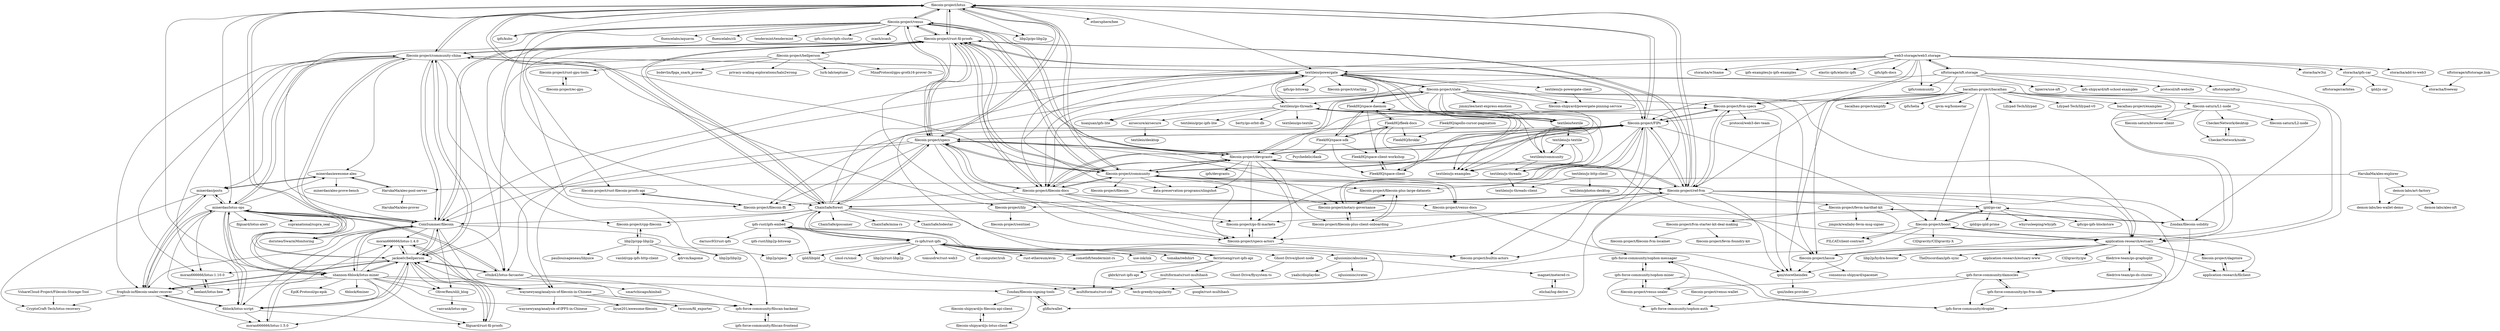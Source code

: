 digraph G {
"filecoin-project/lotus" -> "filecoin-project/venus"
"filecoin-project/lotus" -> "filecoin-project/community-china"
"filecoin-project/lotus" -> "filecoin-project/rust-fil-proofs"
"filecoin-project/lotus" -> "filecoin-project/specs"
"filecoin-project/lotus" -> "CoinSummer/filecoin"
"filecoin-project/lotus" -> "filecoin-project/FIPs"
"filecoin-project/lotus" -> "filecoin-project/community"
"filecoin-project/lotus" -> "ipfs/kubo" ["e"=1]
"filecoin-project/lotus" -> "filecoin-project/ref-fvm"
"filecoin-project/lotus" -> "ChainSafe/forest"
"filecoin-project/lotus" -> "shannon-6block/lotus-miner"
"filecoin-project/lotus" -> "ethersphere/bee" ["e"=1]
"filecoin-project/lotus" -> "libp2p/go-libp2p" ["e"=1]
"filecoin-project/lotus" -> "minerdao/lotus-ops"
"filecoin-project/lotus" -> "textileio/powergate"
"filecoin-project/FIPs" -> "filecoin-project/ref-fvm"
"filecoin-project/FIPs" -> "filecoin-project/notary-governance"
"filecoin-project/FIPs" -> "filecoin-project/community"
"filecoin-project/FIPs" -> "filecoin-project/specs-actors"
"filecoin-project/FIPs" -> "filecoin-project/fvm-specs"
"filecoin-project/FIPs" -> "filecoin-project/specs"
"filecoin-project/FIPs" -> "filecoin-project/filecoin-docs"
"filecoin-project/FIPs" -> "filecoin-project/boost"
"filecoin-project/FIPs" -> "filecoin-project/builtin-actors"
"filecoin-project/FIPs" -> "filecoin-project/rust-fil-proofs"
"filecoin-project/FIPs" -> "filecoin-project/go-fil-markets"
"filecoin-project/FIPs" -> "filecoin-project/devgrants"
"filecoin-project/FIPs" -> "filecoin-project/filecoin-ffi"
"filecoin-project/FIPs" -> "filecoin-project/lotus"
"filecoin-project/FIPs" -> "filecoin-project/filecoin-plus-large-datasets"
"textileio/go-threads" -> "textileio/textile"
"textileio/go-threads" -> "hsanjuan/ipfs-lite" ["e"=1]
"textileio/go-threads" -> "textileio/powergate"
"textileio/go-threads" -> "textileio/community"
"textileio/go-threads" -> "textileio/js-threads"
"textileio/go-threads" -> "berty/go-orbit-db" ["e"=1]
"textileio/go-threads" -> "airsecure/airsecure"
"textileio/go-threads" -> "textileio/go-textile" ["e"=1]
"textileio/go-threads" -> "textileio/js-examples"
"textileio/go-threads" -> "textileio/grpc-ipfs-lite"
"rs-ipfs/rust-ipfs" -> "libp2p/rust-libp2p" ["e"=1]
"rs-ipfs/rust-ipfs" -> "ipfs-rust/ipfs-embed"
"rs-ipfs/rust-ipfs" -> "ferristseng/rust-ipfs-api"
"rs-ipfs/rust-ipfs" -> "ChainSafe/forest"
"rs-ipfs/rust-ipfs" -> "tomusdrw/rust-web3" ["e"=1]
"rs-ipfs/rust-ipfs" -> "n0-computer/iroh" ["e"=1]
"rs-ipfs/rust-ipfs" -> "ipld/libipld"
"rs-ipfs/rust-ipfs" -> "rust-ethereum/evm" ["e"=1]
"rs-ipfs/rust-ipfs" -> "cometbft/tendermint-rs" ["e"=1]
"rs-ipfs/rust-ipfs" -> "use-ink/ink" ["e"=1]
"rs-ipfs/rust-ipfs" -> "tomaka/redshirt" ["e"=1]
"rs-ipfs/rust-ipfs" -> "Ghost-Drive/ghost-node"
"rs-ipfs/rust-ipfs" -> "libp2p/specs" ["e"=1]
"rs-ipfs/rust-ipfs" -> "iqlusioninc/abscissa"
"rs-ipfs/rust-ipfs" -> "smol-rs/smol" ["e"=1]
"ipld/go-car" -> "whyrusleeping/whypfs" ["e"=1]
"ipld/go-car" -> "ipfs/go-ipfs-blockstore" ["e"=1]
"ipld/go-car" -> "filecoin-project/boost"
"ipld/go-car" -> "ipld/go-ipld-prime" ["e"=1]
"ipld/go-car" -> "filecoin-project/go-fil-markets"
"filecoin-project/community" -> "filecoin-project/FIPs"
"filecoin-project/community" -> "filecoin-project/specs"
"filecoin-project/community" -> "filecoin-project/ref-fvm"
"filecoin-project/community" -> "filecoin-project/filecoin-docs"
"filecoin-project/community" -> "filecoin-project/rust-fil-proofs"
"filecoin-project/community" -> "filecoin-project/specs-actors"
"filecoin-project/community" -> "filecoin-project/notary-governance"
"filecoin-project/community" -> "filecoin-project/lotus"
"filecoin-project/community" -> "filecoin-project/devgrants"
"filecoin-project/community" -> "filecoin-project/filecoin-plus-large-datasets"
"filecoin-project/community" -> "filecoin-project/venus"
"filecoin-project/community" -> "filecoin-project/community-china"
"filecoin-project/community" -> "filecoin-project/filecoin"
"filecoin-project/community" -> "data-preservation-programs/slingshot"
"filecoin-project/community" -> "filecoin-project/venus-docs"
"filecoin-project/venus" -> "filecoin-project/lotus"
"filecoin-project/venus" -> "filecoin-project/rust-fil-proofs"
"filecoin-project/venus" -> "filecoin-project/specs"
"filecoin-project/venus" -> "ipfs/kubo" ["e"=1]
"filecoin-project/venus" -> "libp2p/go-libp2p" ["e"=1]
"filecoin-project/venus" -> "filecoin-project/community"
"filecoin-project/venus" -> "fluencelabs/aquavm" ["e"=1]
"filecoin-project/venus" -> "fluencelabs/cli" ["e"=1]
"filecoin-project/venus" -> "tendermint/tendermint" ["e"=1]
"filecoin-project/venus" -> "ipfs-cluster/ipfs-cluster" ["e"=1]
"filecoin-project/venus" -> "filecoin-project/devgrants"
"filecoin-project/venus" -> "ChainSafe/forest"
"filecoin-project/venus" -> "CoinSummer/filecoin"
"filecoin-project/venus" -> "zcash/zcash" ["e"=1]
"filecoin-project/venus" -> "libp2p/specs" ["e"=1]
"ferristseng/rust-ipfs-api" -> "multiformats/rust-multihash"
"ferristseng/rust-ipfs-api" -> "rs-ipfs/rust-ipfs"
"ferristseng/rust-ipfs-api" -> "multiformats/rust-cid"
"ferristseng/rust-ipfs-api" -> "gkbrk/rust-ipfs-api"
"ferristseng/rust-ipfs-api" -> "ipfs-rust/ipfs-embed"
"magnet/metered-rs" -> "elichai/log-derive"
"filecoin-project/specs" -> "filecoin-project/specs-actors"
"filecoin-project/specs" -> "filecoin-project/rust-fil-proofs"
"filecoin-project/specs" -> "filecoin-project/filecoin-docs"
"filecoin-project/specs" -> "filecoin-project/community"
"filecoin-project/specs" -> "filecoin-project/FIPs"
"filecoin-project/specs" -> "filecoin-project/filecoin-ffi"
"filecoin-project/specs" -> "filecoin-project/lotus"
"filecoin-project/specs" -> "filecoin-project/venus"
"filecoin-project/specs" -> "filecoin-project/go-fil-markets"
"filecoin-project/specs" -> "ChainSafe/forest"
"filecoin-project/specs" -> "filecoin-project/venus-docs"
"filecoin-project/specs" -> "filecoin-project/devgrants"
"filecoin-project/specs" -> "filecoin-project/notary-governance"
"filecoin-project/specs" -> "waynewyang/analysis-of-filecoin-in-Chinese"
"filecoin-project/specs" -> "CoinSummer/filecoin"
"iqlusioninc/abscissa" -> "yaahc/displaydoc" ["e"=1]
"iqlusioninc/abscissa" -> "iqlusioninc/crates" ["e"=1]
"iqlusioninc/abscissa" -> "magnet/metered-rs"
"filecoin-project/bellperson" -> "MinaProtocol/gpu-groth16-prover-3x" ["e"=1]
"filecoin-project/bellperson" -> "filecoin-project/rust-gpu-tools"
"filecoin-project/bellperson" -> "bsdevlin/fpga_snark_prover" ["e"=1]
"filecoin-project/bellperson" -> "jackoelv/bellperson"
"filecoin-project/bellperson" -> "filecoin-project/rust-fil-proofs"
"filecoin-project/bellperson" -> "privacy-scaling-explorations/halo2wrong" ["e"=1]
"filecoin-project/bellperson" -> "lurk-lab/neptune" ["e"=1]
"waynewyang/analysis-of-filecoin-in-Chinese" -> "jackoelv/bellperson"
"waynewyang/analysis-of-filecoin-in-Chinese" -> "liyue201/awesome-filecoin"
"waynewyang/analysis-of-filecoin-in-Chinese" -> "ipfs-force-community/filscan-backend"
"waynewyang/analysis-of-filecoin-in-Chinese" -> "waynewyang/analysis-of-IPFS-in-Chinese" ["e"=1]
"waynewyang/analysis-of-filecoin-in-Chinese" -> "twosson/fil_exporter"
"ipld/libipld" -> "multiformats/rust-cid"
"elichai/log-derive" -> "magnet/metered-rs"
"textileio/js-textile" -> "textileio/js-threads"
"textileio/js-textile" -> "textileio/community"
"textileio/js-textile" -> "textileio/js-examples"
"textileio/community" -> "textileio/js-textile"
"textileio/community" -> "textileio/js-threads"
"textileio/community" -> "textileio/js-examples"
"filecoin-project/rust-fil-proofs" -> "filecoin-project/specs"
"filecoin-project/rust-fil-proofs" -> "filecoin-project/filecoin-ffi"
"filecoin-project/rust-fil-proofs" -> "filecoin-project/specs-actors"
"filecoin-project/rust-fil-proofs" -> "filecoin-project/bellperson"
"filecoin-project/rust-fil-proofs" -> "filecoin-project/lotus"
"filecoin-project/rust-fil-proofs" -> "filecoin-project/rust-filecoin-proofs-api"
"filecoin-project/rust-fil-proofs" -> "filecoin-project/filecoin-docs"
"filecoin-project/rust-fil-proofs" -> "filecoin-project/venus"
"filecoin-project/rust-fil-proofs" -> "ChainSafe/forest"
"filecoin-project/rust-fil-proofs" -> "filecoin-project/FIPs"
"filecoin-project/rust-fil-proofs" -> "CoinSummer/filecoin"
"filecoin-project/rust-fil-proofs" -> "filecoin-project/community"
"filecoin-project/rust-fil-proofs" -> "filecoin-project/cpp-filecoin"
"filecoin-project/rust-fil-proofs" -> "filecoin-project/community-china"
"filecoin-project/rust-fil-proofs" -> "filecoin-project/ref-fvm"
"filecoin-project/venus-docs" -> "ipfs-force-community/sophon-messager"
"airsecure/airsecure" -> "textileio/desktop" ["e"=1]
"filecoin-shipyard/js-filecoin-api-client" -> "filecoin-shipyard/js-lotus-client"
"textileio/js-http-client" -> "textileio/photos-desktop" ["e"=1]
"textileio/js-http-client" -> "textileio/js-threads-client"
"FleekHQ/apollo-cursor-pagination" -> "FleekHQ/brokkr"
"textileio/powergate" -> "filecoin-project/slate"
"textileio/powergate" -> "textileio/textile"
"textileio/powergate" -> "textileio/js-powergate-client"
"textileio/powergate" -> "s0nik42/lotus-farcaster"
"textileio/powergate" -> "data-preservation-programs/slingshot"
"textileio/powergate" -> "FleekHQ/space-daemon"
"textileio/powergate" -> "textileio/go-threads"
"textileio/powergate" -> "hsanjuan/ipfs-lite" ["e"=1]
"textileio/powergate" -> "application-research/estuary"
"textileio/powergate" -> "textileio/js-examples"
"textileio/powergate" -> "filecoin-shipyard/powergate-pinning-service"
"textileio/powergate" -> "CoinSummer/filecoin"
"textileio/powergate" -> "ipfs/go-bitswap" ["e"=1]
"textileio/powergate" -> "filecoin-project/community-china"
"textileio/powergate" -> "filecoin-project/starling"
"textileio/textile" -> "textileio/go-threads"
"textileio/textile" -> "textileio/js-textile"
"textileio/textile" -> "textileio/community"
"textileio/textile" -> "textileio/powergate"
"textileio/textile" -> "textileio/js-threads"
"textileio/textile" -> "textileio/js-examples"
"ChainSafe/forest" -> "filecoin-project/ref-fvm"
"ChainSafe/forest" -> "filecoin-project/rust-fil-proofs"
"ChainSafe/forest" -> "ChainSafe/gossamer" ["e"=1]
"ChainSafe/forest" -> "ipfs-rust/ipfs-embed"
"ChainSafe/forest" -> "ChainSafe/mina-rs" ["e"=1]
"ChainSafe/forest" -> "filecoin-project/builtin-actors"
"ChainSafe/forest" -> "application-research/estuary"
"ChainSafe/forest" -> "filecoin-project/specs"
"ChainSafe/forest" -> "CoinSummer/filecoin"
"ChainSafe/forest" -> "ChainSafe/lodestar" ["e"=1]
"ChainSafe/forest" -> "textileio/powergate"
"ChainSafe/forest" -> "filecoin-project/fvm-specs"
"ChainSafe/forest" -> "rs-ipfs/rust-ipfs"
"ChainSafe/forest" -> "filecoin-project/cpp-filecoin"
"ChainSafe/forest" -> "filecoin-project/lotus"
"filecoin-project/go-fil-markets" -> "filecoin-project/specs-actors"
"CoinSummer/filecoin" -> "filecoin-project/community-china"
"CoinSummer/filecoin" -> "minerdao/lotus-ops"
"CoinSummer/filecoin" -> "jackoelv/bellperson"
"CoinSummer/filecoin" -> "shannon-6block/lotus-miner"
"CoinSummer/filecoin" -> "OliverRen/olili_blog"
"CoinSummer/filecoin" -> "s0nik42/lotus-farcaster"
"CoinSummer/filecoin" -> "ipfs-force-community/filscan-backend"
"CoinSummer/filecoin" -> "froghub-io/filecoin-sealer-recover"
"CoinSummer/filecoin" -> "6block/lotus-script"
"CoinSummer/filecoin" -> "doristeo/SwarmMonitoring" ["e"=1]
"CoinSummer/filecoin" -> "filecoin-project/rust-fil-proofs"
"CoinSummer/filecoin" -> "moran666666/lotus-1.5.0"
"CoinSummer/filecoin" -> "moran666666/lotus-1.4.0"
"CoinSummer/filecoin" -> "filecoin-project/lotus"
"CoinSummer/filecoin" -> "twosson/fil_exporter"
"filecoin-project/devgrants" -> "filecoin-project/filecoin-docs"
"filecoin-project/devgrants" -> "filecoin-project/FIPs"
"filecoin-project/devgrants" -> "filecoin-project/go-fil-markets"
"filecoin-project/devgrants" -> "filecoin-project/community"
"filecoin-project/devgrants" -> "filecoin-project/ref-fvm"
"filecoin-project/devgrants" -> "filecoin-project/specs"
"filecoin-project/devgrants" -> "filecoin-project/filecoin-plus-client-onboarding"
"filecoin-project/devgrants" -> "filecoin-project/slate"
"filecoin-project/devgrants" -> "filecoin-project/rust-fil-proofs"
"filecoin-project/devgrants" -> "filecoin-project/venus"
"filecoin-project/devgrants" -> "ipfs/devgrants" ["e"=1]
"filecoin-project/devgrants" -> "filecoin-project/fvm-specs"
"filecoin-project/devgrants" -> "filecoin-project/specs-actors"
"filecoin-project/devgrants" -> "data-preservation-programs/slingshot"
"filecoin-project/devgrants" -> "filecoin-project/lassie"
"glifio/wallet" -> "Zondax/filecoin-signing-tools"
"shannon-6block/lotus-miner" -> "minerdao/lotus-ops"
"shannon-6block/lotus-miner" -> "CoinSummer/filecoin"
"shannon-6block/lotus-miner" -> "jackoelv/bellperson"
"shannon-6block/lotus-miner" -> "filecoin-project/community-china"
"shannon-6block/lotus-miner" -> "froghub-io/filecoin-sealer-recover"
"shannon-6block/lotus-miner" -> "moran666666/lotus-1.4.0"
"shannon-6block/lotus-miner" -> "OliverRen/olili_blog"
"shannon-6block/lotus-miner" -> "6block/lotus-script"
"shannon-6block/lotus-miner" -> "filguard/rust-fil-proofs"
"shannon-6block/lotus-miner" -> "EpiK-Protocol/go-epik"
"shannon-6block/lotus-miner" -> "6block/6miner"
"shannon-6block/lotus-miner" -> "beelant/lotus-bee"
"shannon-6block/lotus-miner" -> "ipfs-force-community/filscan-backend"
"shannon-6block/lotus-miner" -> "Zondax/filecoin-signing-tools"
"shannon-6block/lotus-miner" -> "waynewyang/analysis-of-filecoin-in-Chinese"
"ipfs-rust/ipfs-embed" -> "dariusc93/rust-ipfs"
"ipfs-rust/ipfs-embed" -> "rs-ipfs/rust-ipfs"
"ipfs-rust/ipfs-embed" -> "ipld/libipld"
"ipfs-rust/ipfs-embed" -> "ferristseng/rust-ipfs-api"
"ipfs-rust/ipfs-embed" -> "ipfs-rust/libp2p-bitswap"
"filecoin-project/filecoin-docs" -> "filecoin-project/specs"
"filecoin-project/filecoin-docs" -> "filecoin-project/go-fil-markets"
"filecoin-project/filecoin-docs" -> "filecoin-project/specs-actors"
"filecoin-project/filecoin-docs" -> "filecoin-project/devgrants"
"filecoin-project/filecoin-docs" -> "filecoin-project/rust-fil-proofs"
"filecoin-project/filecoin-docs" -> "filecoin-project/FIPs"
"filecoin-project/filecoin-docs" -> "ipld/go-car"
"filecoin-project/filecoin-docs" -> "filecoin-project/filecoin-ffi"
"filecoin-project/filecoin-docs" -> "filecoin-project/community"
"filecoin-project/filecoin-docs" -> "filecoin-project/venus-docs"
"FleekHQ/fleek-docs" -> "FleekHQ/space-client"
"FleekHQ/fleek-docs" -> "FleekHQ/space-daemon"
"FleekHQ/fleek-docs" -> "FleekHQ/space-client-workshop"
"FleekHQ/fleek-docs" -> "FleekHQ/space-sdk"
"FleekHQ/fleek-docs" -> "FleekHQ/brokkr"
"Zondax/filecoin-signing-tools" -> "glifio/wallet"
"Zondax/filecoin-signing-tools" -> "filecoin-shipyard/js-filecoin-api-client"
"Zondax/filecoin-signing-tools" -> "filecoin-shipyard/js-lotus-client"
"filecoin-project/filecoin-ffi" -> "filecoin-project/rust-filecoin-proofs-api"
"filecoin-project/slate" -> "textileio/powergate"
"filecoin-project/slate" -> "application-research/estuary"
"filecoin-project/slate" -> "jimmylee/next-express-emotion"
"filecoin-project/slate" -> "textileio/js-examples"
"filecoin-project/slate" -> "textileio/textile"
"filecoin-project/slate" -> "textileio/community"
"filecoin-project/slate" -> "filecoin-shipyard/powergate-pinning-service"
"filecoin-project/slate" -> "filecoin-project/devgrants"
"filecoin-project/slate" -> "filecoin-project/fvm-specs"
"filecoin-project/slate" -> "filecoin-project/filecoin-docs"
"filecoin-project/slate" -> "textileio/go-threads"
"filecoin-project/slate" -> "FleekHQ/space-daemon"
"filecoin-project/slate" -> "ipni/storetheindex"
"filecoin-project/slate" -> "filecoin-project/lassie"
"filecoin-project/slate" -> "Zondax/filecoin-signing-tools"
"libp2p/cpp-libp2p" -> "filecoin-project/cpp-filecoin"
"libp2p/cpp-libp2p" -> "qdrvm/kagome" ["e"=1]
"libp2p/cpp-libp2p" -> "libp2p/libp2p" ["e"=1]
"libp2p/cpp-libp2p" -> "paullouisageneau/libjuice" ["e"=1]
"libp2p/cpp-libp2p" -> "vasild/cpp-ipfs-http-client" ["e"=1]
"textileio/js-threads" -> "textileio/js-threads-client"
"filecoin-project/lily" -> "filecoin-project/sentinel"
"filecoin-project/specs-actors" -> "filecoin-project/go-fil-markets"
"filecoin-project/specs-actors" -> "filecoin-project/builtin-actors"
"OliverRen/olili_blog" -> "vanvank/lotus-ops"
"ipfs-force-community/filscan-backend" -> "ipfs-force-community/filscan-frontend"
"ipfs-force-community/filscan-frontend" -> "ipfs-force-community/filscan-backend"
"filecoin-project/ec-gpu" -> "filecoin-project/rust-gpu-tools"
"filecoin-project/rust-gpu-tools" -> "filecoin-project/ec-gpu"
"FleekHQ/space-daemon" -> "FleekHQ/space-client"
"FleekHQ/space-daemon" -> "FleekHQ/fleek-docs"
"FleekHQ/space-daemon" -> "FleekHQ/space-sdk"
"FleekHQ/space-daemon" -> "FleekHQ/space-client-workshop"
"FleekHQ/space-client" -> "FleekHQ/space-client-workshop"
"FleekHQ/space-client" -> "FleekHQ/space-daemon"
"textileio/js-powergate-client" -> "filecoin-shipyard/powergate-pinning-service"
"filecoin-shipyard/js-lotus-client" -> "filecoin-shipyard/js-filecoin-api-client"
"filecoin-project/cpp-filecoin" -> "libp2p/cpp-libp2p"
"filecoin-project/rust-filecoin-proofs-api" -> "filecoin-project/filecoin-ffi"
"FleekHQ/space-client-workshop" -> "FleekHQ/space-client"
"filecoin-project/notary-governance" -> "filecoin-project/filecoin-plus-client-onboarding"
"filecoin-project/notary-governance" -> "filecoin-project/filecoin-plus-large-datasets"
"filecoin-project/notary-governance" -> "filecoin-project/FIPs"
"application-research/estuary" -> "application-research/filclient"
"application-research/estuary" -> "application-research/estuary-www"
"application-research/estuary" -> "filecoin-project/boost"
"application-research/estuary" -> "ipld/go-car"
"application-research/estuary" -> "ipni/storetheindex"
"application-research/estuary" -> "CIDgravity/gw"
"application-research/estuary" -> "libp2p/hydra-booster" ["e"=1]
"application-research/estuary" -> "TheDiscordian/ipfs-sync"
"application-research/estuary" -> "filedrive-team/go-graphsplit"
"application-research/estuary" -> "filecoin-project/lassie"
"application-research/estuary" -> "filecoin-project/dagstore"
"web3-storage/web3.storage" -> "nftstorage/nft.storage"
"web3-storage/web3.storage" -> "storacha/w3ui"
"web3-storage/web3.storage" -> "storacha/ipfs-car"
"web3-storage/web3.storage" -> "filecoin-project/fvm-specs"
"web3-storage/web3.storage" -> "filecoin-project/lassie"
"web3-storage/web3.storage" -> "storacha/add-to-web3"
"web3-storage/web3.storage" -> "storacha/w3name" ["e"=1]
"web3-storage/web3.storage" -> "ipfs-examples/js-ipfs-examples" ["e"=1]
"web3-storage/web3.storage" -> "elastic-ipfs/elastic-ipfs"
"web3-storage/web3.storage" -> "ipfs/ipfs-docs" ["e"=1]
"web3-storage/web3.storage" -> "application-research/estuary"
"web3-storage/web3.storage" -> "filecoin-project/filecoin-docs"
"web3-storage/web3.storage" -> "ipfs/community" ["e"=1]
"web3-storage/web3.storage" -> "textileio/powergate"
"filecoin-project/filecoin-plus-client-onboarding" -> "filecoin-project/notary-governance"
"filecoin-project/filecoin-plus-client-onboarding" -> "filecoin-project/filecoin-plus-large-datasets"
"nftstorage/nft.storage" -> "web3-storage/web3.storage"
"nftstorage/nft.storage" -> "filecoin-project/filecoin-docs"
"nftstorage/nft.storage" -> "ipfs-shipyard/nft-school-examples" ["e"=1]
"nftstorage/nft.storage" -> "protocol/nft-website" ["e"=1]
"nftstorage/nft.storage" -> "ipfs/community" ["e"=1]
"nftstorage/nft.storage" -> "nftstorage/nftup"
"nftstorage/nft.storage" -> "filecoin-project/FIPs"
"nftstorage/nft.storage" -> "bpierre/use-nft" ["e"=1]
"filecoin-project/community-china" -> "minerdao/lotus-ops"
"filecoin-project/community-china" -> "CoinSummer/filecoin"
"filecoin-project/community-china" -> "jackoelv/bellperson"
"filecoin-project/community-china" -> "shannon-6block/lotus-miner"
"filecoin-project/community-china" -> "froghub-io/filecoin-sealer-recover"
"filecoin-project/community-china" -> "filecoin-project/lotus"
"filecoin-project/community-china" -> "6block/lotus-script"
"filecoin-project/community-china" -> "moran666666/lotus-1.10.0"
"filecoin-project/community-china" -> "waynewyang/analysis-of-filecoin-in-Chinese"
"filecoin-project/community-china" -> "minerdao/posts"
"filecoin-project/community-china" -> "s0nik42/lotus-farcaster"
"filecoin-project/community-china" -> "minerdao/awesome-aleo"
"filecoin-project/community-china" -> "filecoin-project/rust-fil-proofs"
"filecoin-project/community-china" -> "filecoin-project/lily"
"filecoin-project/community-china" -> "textileio/powergate"
"filecoin-project/filecoin-plus-large-datasets" -> "filecoin-project/notary-governance"
"filecoin-project/filecoin-plus-large-datasets" -> "filecoin-project/filecoin-plus-client-onboarding"
"minerdao/lotus-ops" -> "filecoin-project/community-china"
"minerdao/lotus-ops" -> "shannon-6block/lotus-miner"
"minerdao/lotus-ops" -> "jackoelv/bellperson"
"minerdao/lotus-ops" -> "6block/lotus-script"
"minerdao/lotus-ops" -> "CoinSummer/filecoin"
"minerdao/lotus-ops" -> "s0nik42/lotus-farcaster"
"minerdao/lotus-ops" -> "froghub-io/filecoin-sealer-recover"
"minerdao/lotus-ops" -> "minerdao/posts"
"minerdao/lotus-ops" -> "beelant/lotus-bee"
"minerdao/lotus-ops" -> "moran666666/lotus-1.10.0"
"minerdao/lotus-ops" -> "filguard/lotus-alert"
"minerdao/lotus-ops" -> "doristeo/SwarmMonitoring" ["e"=1]
"minerdao/lotus-ops" -> "minerdao/awesome-aleo"
"minerdao/lotus-ops" -> "supranational/supra_seal"
"filecoin-project/venus-wallet" -> "ipfs-force-community/sophon-auth"
"ipni/storetheindex" -> "ipni/index-provider"
"ipfs-force-community/droplet" -> "ipfs-force-community/sophon-messager"
"filedrive-team/go-graphsplit" -> "ipfs-force-community/damocles"
"filedrive-team/go-graphsplit" -> "ipfs-force-community/droplet"
"filedrive-team/go-graphsplit" -> "filedrive-team/go-ds-cluster"
"ipfs-force-community/sophon-messager" -> "ipfs-force-community/sophon-miner"
"jackoelv/bellperson" -> "moran666666/lotus-1.4.0"
"jackoelv/bellperson" -> "filguard/rust-fil-proofs"
"jackoelv/bellperson" -> "6block/lotus-script"
"jackoelv/bellperson" -> "minerdao/lotus-ops"
"jackoelv/bellperson" -> "CoinSummer/filecoin"
"jackoelv/bellperson" -> "OliverRen/olili_blog"
"jackoelv/bellperson" -> "froghub-io/filecoin-sealer-recover"
"jackoelv/bellperson" -> "shannon-6block/lotus-miner"
"jackoelv/bellperson" -> "moran666666/lotus-1.5.0"
"jackoelv/bellperson" -> "filecoin-project/community-china"
"jackoelv/bellperson" -> "moran666666/lotus-1.10.0"
"jackoelv/bellperson" -> "s0nik42/lotus-farcaster"
"storacha/ipfs-car" -> "storacha/freeway"
"storacha/ipfs-car" -> "ipld/js-car"
"storacha/ipfs-car" -> "nftstorage/carbites"
"s0nik42/lotus-farcaster" -> "minerdao/lotus-ops"
"s0nik42/lotus-farcaster" -> "jackoelv/bellperson"
"s0nik42/lotus-farcaster" -> "tech-greedy/singularity"
"s0nik42/lotus-farcaster" -> "smartchicago/kimball" ["e"=1]
"s0nik42/lotus-farcaster" -> "ipfs-force-community/filscan-backend"
"beelant/lotus-bee" -> "moran666666/lotus-1.10.0"
"ipfs-force-community/sophon-miner" -> "ipfs-force-community/sophon-messager"
"ipfs-force-community/sophon-miner" -> "ipfs-force-community/droplet"
"ipfs-force-community/sophon-miner" -> "ipfs-force-community/sophon-auth"
"ipfs-force-community/sophon-miner" -> "filecoin-project/venus-sealer"
"FleekHQ/space-sdk" -> "FleekHQ/space-client"
"FleekHQ/space-sdk" -> "FleekHQ/space-client-workshop"
"FleekHQ/space-sdk" -> "FleekHQ/space-daemon"
"FleekHQ/space-sdk" -> "FleekHQ/fleek-docs"
"FleekHQ/space-sdk" -> "Psychedelic/dank" ["e"=1]
"ipfs-force-community/damocles" -> "ipfs-force-community/droplet"
"ipfs-force-community/damocles" -> "filecoin-project/venus-sealer"
"ipfs-force-community/damocles" -> "ipfs-force-community/sophon-auth"
"ipfs-force-community/damocles" -> "ipfs-force-community/go-fvm-sdk"
"moran666666/lotus-1.10.0" -> "beelant/lotus-bee"
"6block/lotus-script" -> "jackoelv/bellperson"
"6block/lotus-script" -> "froghub-io/filecoin-sealer-recover"
"6block/lotus-script" -> "minerdao/lotus-ops"
"6block/lotus-script" -> "filguard/rust-fil-proofs"
"6block/lotus-script" -> "moran666666/lotus-1.5.0"
"application-research/filclient" -> "filecoin-project/dagstore"
"filecoin-project/venus-sealer" -> "ipfs-force-community/sophon-auth"
"filecoin-project/venus-sealer" -> "ipfs-force-community/sophon-messager"
"filecoin-project/venus-sealer" -> "ipfs-force-community/sophon-miner"
"moran666666/lotus-1.4.0" -> "jackoelv/bellperson"
"moran666666/lotus-1.4.0" -> "filguard/rust-fil-proofs"
"filguard/rust-fil-proofs" -> "moran666666/lotus-1.4.0"
"filguard/rust-fil-proofs" -> "jackoelv/bellperson"
"moran666666/lotus-1.5.0" -> "moran666666/lotus-1.4.0"
"filecoin-project/dagstore" -> "application-research/filclient"
"filecoin-project/ref-fvm" -> "filecoin-project/fvm-specs"
"filecoin-project/ref-fvm" -> "filecoin-project/FIPs"
"filecoin-project/ref-fvm" -> "filecoin-project/builtin-actors"
"filecoin-project/ref-fvm" -> "ChainSafe/forest"
"filecoin-project/ref-fvm" -> "filecoin-project/community"
"filecoin-project/ref-fvm" -> "ipni/storetheindex"
"filecoin-project/ref-fvm" -> "ipfs-force-community/go-fvm-sdk"
"filecoin-project/ref-fvm" -> "filecoin-project/rust-fil-proofs"
"filecoin-project/ref-fvm" -> "application-research/estuary"
"filecoin-project/ref-fvm" -> "Zondax/filecoin-solidity"
"filecoin-project/ref-fvm" -> "filecoin-project/lily"
"filecoin-project/ref-fvm" -> "filecoin-project/devgrants"
"filecoin-project/ref-fvm" -> "filecoin-project/lotus"
"filecoin-project/ref-fvm" -> "filecoin-project/fevm-hardhat-kit"
"filecoin-project/ref-fvm" -> "glifio/wallet"
"bacalhau-project/bacalhau" -> "Lilypad-Tech/lilypad"
"bacalhau-project/bacalhau" -> "filecoin-project/ref-fvm"
"bacalhau-project/bacalhau" -> "Lilypad-Tech/lilypad-v0"
"bacalhau-project/bacalhau" -> "filecoin-saturn/L1-node"
"bacalhau-project/bacalhau" -> "filecoin-project/fvm-specs"
"bacalhau-project/bacalhau" -> "bacalhau-project/examples"
"bacalhau-project/bacalhau" -> "filecoin-project/boost"
"bacalhau-project/bacalhau" -> "filecoin-project/FIPs"
"bacalhau-project/bacalhau" -> "application-research/estuary"
"bacalhau-project/bacalhau" -> "Zondax/filecoin-solidity"
"bacalhau-project/bacalhau" -> "bacalhau-project/amplify"
"bacalhau-project/bacalhau" -> "ipld/go-car"
"bacalhau-project/bacalhau" -> "ipfs/helia" ["e"=1]
"bacalhau-project/bacalhau" -> "ipvm-wg/homestar" ["e"=1]
"bacalhau-project/bacalhau" -> "ipni/storetheindex"
"Ghost-Drive/ghost-node" -> "Ghost-Drive/flysystem-ts"
"filecoin-project/boost" -> "application-research/filclient"
"filecoin-project/boost" -> "application-research/estuary"
"filecoin-project/boost" -> "tech-greedy/singularity"
"filecoin-project/boost" -> "ipld/go-car"
"filecoin-project/boost" -> "FILCAT/client-contract"
"filecoin-project/boost" -> "CIDgravity/CIDgravity-X"
"nftstorage/nftstorage.link" -> "storacha/freeway"
"multiformats/rust-multihash" -> "multiformats/rust-cid"
"multiformats/rust-multihash" -> "google/rust-multihash"
"HarukaMa/aleo-pool-server" -> "minerdao/awesome-aleo"
"HarukaMa/aleo-pool-server" -> "HarukaMa/aleo-prover" ["e"=1]
"filecoin-saturn/L1-node" -> "filecoin-saturn/L2-node"
"filecoin-saturn/L1-node" -> "filecoin-saturn/browser-client"
"filecoin-saturn/L1-node" -> "CheckerNetwork/desktop"
"filecoin-saturn/L1-node" -> "filecoin-project/lassie"
"filecoin-saturn/L1-node" -> "CheckerNetwork/node"
"filecoin-project/fvm-specs" -> "filecoin-project/ref-fvm"
"filecoin-project/fvm-specs" -> "ipni/storetheindex"
"filecoin-project/fvm-specs" -> "filecoin-project/FIPs"
"filecoin-project/fvm-specs" -> "protocol/web3-dev-team" ["e"=1]
"VshareCloud-Project/Filecoin-Storage-Tool" -> "CryptoCraft-Tech/lotus-recovery"
"minerdao/posts" -> "minerdao/awesome-aleo"
"minerdao/posts" -> "froghub-io/filecoin-sealer-recover"
"minerdao/posts" -> "minerdao/lotus-ops"
"minerdao/posts" -> "CryptoCraft-Tech/lotus-recovery"
"CheckerNetwork/desktop" -> "CheckerNetwork/node"
"froghub-io/filecoin-sealer-recover" -> "6block/lotus-script"
"froghub-io/filecoin-sealer-recover" -> "minerdao/posts"
"froghub-io/filecoin-sealer-recover" -> "CryptoCraft-Tech/lotus-recovery"
"froghub-io/filecoin-sealer-recover" -> "moran666666/lotus-1.5.0"
"froghub-io/filecoin-sealer-recover" -> "minerdao/lotus-ops"
"froghub-io/filecoin-sealer-recover" -> "jackoelv/bellperson"
"ipfs-force-community/go-fvm-sdk" -> "ipfs-force-community/droplet"
"ipfs-force-community/go-fvm-sdk" -> "ipfs-force-community/damocles"
"filecoin-project/fevm-hardhat-kit" -> "Zondax/filecoin-solidity"
"filecoin-project/fevm-hardhat-kit" -> "filecoin-project/fvm-starter-kit-deal-making"
"filecoin-project/fevm-hardhat-kit" -> "FILCAT/client-contract"
"filecoin-project/fevm-hardhat-kit" -> "jimpick/wallaby-fevm-msg-signer"
"filecoin-project/lassie" -> "ipni/storetheindex"
"filecoin-project/lassie" -> "consensus-shipyard/spacenet"
"Zondax/filecoin-solidity" -> "filecoin-project/fevm-hardhat-kit"
"Zondax/filecoin-solidity" -> "ipfs-force-community/go-fvm-sdk"
"HarukaMa/aleo-explorer" -> "demox-labs/art-factory"
"HarukaMa/aleo-explorer" -> "demox-labs/leo-wallet-demo"
"HarukaMa/aleo-explorer" -> "HarukaMa/aleo-pool-server"
"minerdao/awesome-aleo" -> "minerdao/posts"
"minerdao/awesome-aleo" -> "HarukaMa/aleo-pool-server"
"minerdao/awesome-aleo" -> "minerdao/aleo-prove-bench"
"demox-labs/art-factory" -> "demox-labs/leo-wallet-demo"
"demox-labs/art-factory" -> "demox-labs/aleo-nft"
"filecoin-project/fvm-starter-kit-deal-making" -> "filecoin-project/filecoin-fvm-localnet"
"filecoin-project/fvm-starter-kit-deal-making" -> "filecoin-project/fevm-foundry-kit"
"CheckerNetwork/node" -> "CheckerNetwork/desktop"
"filecoin-project/lotus" ["l"="-23.047,6.273"]
"filecoin-project/venus" ["l"="-23.019,6.252"]
"filecoin-project/community-china" ["l"="-23.007,6.294"]
"filecoin-project/rust-fil-proofs" ["l"="-23.041,6.235"]
"filecoin-project/specs" ["l"="-23.054,6.245"]
"CoinSummer/filecoin" ["l"="-23.023,6.298"]
"filecoin-project/FIPs" ["l"="-23.06,6.211"]
"filecoin-project/community" ["l"="-23.074,6.246"]
"ipfs/kubo" ["l"="-22.096,6.877"]
"filecoin-project/ref-fvm" ["l"="-23.078,6.205"]
"ChainSafe/forest" ["l"="-23.097,6.243"]
"shannon-6block/lotus-miner" ["l"="-23.014,6.323"]
"ethersphere/bee" ["l"="50.711,2.164"]
"libp2p/go-libp2p" ["l"="-22.161,6.86"]
"minerdao/lotus-ops" ["l"="-22.985,6.316"]
"textileio/powergate" ["l"="-23.06,6.308"]
"filecoin-project/notary-governance" ["l"="-23.107,6.226"]
"filecoin-project/specs-actors" ["l"="-23.082,6.219"]
"filecoin-project/fvm-specs" ["l"="-23.053,6.195"]
"filecoin-project/filecoin-docs" ["l"="-23.041,6.214"]
"filecoin-project/boost" ["l"="-23.041,6.154"]
"filecoin-project/builtin-actors" ["l"="-23.111,6.201"]
"filecoin-project/go-fil-markets" ["l"="-23.068,6.192"]
"filecoin-project/devgrants" ["l"="-23.067,6.229"]
"filecoin-project/filecoin-ffi" ["l"="-23.02,6.212"]
"filecoin-project/filecoin-plus-large-datasets" ["l"="-23.125,6.215"]
"textileio/go-threads" ["l"="-23.068,6.368"]
"textileio/textile" ["l"="-23.078,6.347"]
"hsanjuan/ipfs-lite" ["l"="-22.156,7.098"]
"textileio/community" ["l"="-23.099,6.356"]
"textileio/js-threads" ["l"="-23.091,6.392"]
"berty/go-orbit-db" ["l"="-22.072,7.018"]
"airsecure/airsecure" ["l"="-23.061,6.429"]
"textileio/go-textile" ["l"="-22.221,7.187"]
"textileio/js-examples" ["l"="-23.09,6.335"]
"textileio/grpc-ipfs-lite" ["l"="-23.057,6.402"]
"rs-ipfs/rust-ipfs" ["l"="-23.226,6.26"]
"libp2p/rust-libp2p" ["l"="-10.031,-6.054"]
"ipfs-rust/ipfs-embed" ["l"="-23.227,6.229"]
"ferristseng/rust-ipfs-api" ["l"="-23.274,6.233"]
"tomusdrw/rust-web3" ["l"="-20.788,10.622"]
"n0-computer/iroh" ["l"="-9.915,-6.205"]
"ipld/libipld" ["l"="-23.257,6.215"]
"rust-ethereum/evm" ["l"="-20.73,10.682"]
"cometbft/tendermint-rs" ["l"="-19.177,8.202"]
"use-ink/ink" ["l"="-18.839,9.382"]
"tomaka/redshirt" ["l"="-9.746,-6.296"]
"Ghost-Drive/ghost-node" ["l"="-23.253,6.292"]
"libp2p/specs" ["l"="-22.215,6.935"]
"iqlusioninc/abscissa" ["l"="-23.322,6.302"]
"smol-rs/smol" ["l"="-9.964,-6.213"]
"ipld/go-car" ["l"="-23.061,6.157"]
"whyrusleeping/whypfs" ["l"="-22.238,6.798"]
"ipfs/go-ipfs-blockstore" ["l"="-22.258,7.167"]
"ipld/go-ipld-prime" ["l"="-22.263,7.078"]
"filecoin-project/filecoin" ["l"="-23.138,6.256"]
"data-preservation-programs/slingshot" ["l"="-23.098,6.271"]
"filecoin-project/venus-docs" ["l"="-23.099,6.212"]
"fluencelabs/aquavm" ["l"="-22.328,7.935"]
"fluencelabs/cli" ["l"="-22.335,7.955"]
"tendermint/tendermint" ["l"="-19.156,8.374"]
"ipfs-cluster/ipfs-cluster" ["l"="-22.146,7.007"]
"zcash/zcash" ["l"="-20.736,7.95"]
"multiformats/rust-multihash" ["l"="-23.322,6.201"]
"multiformats/rust-cid" ["l"="-23.292,6.205"]
"gkbrk/rust-ipfs-api" ["l"="-23.318,6.239"]
"magnet/metered-rs" ["l"="-23.38,6.322"]
"elichai/log-derive" ["l"="-23.41,6.333"]
"waynewyang/analysis-of-filecoin-in-Chinese" ["l"="-22.986,6.28"]
"yaahc/displaydoc" ["l"="-9.777,-6.375"]
"iqlusioninc/crates" ["l"="-19.162,12.816"]
"filecoin-project/bellperson" ["l"="-23.091,6.191"]
"MinaProtocol/gpu-groth16-prover-3x" ["l"="-18.953,13.164"]
"filecoin-project/rust-gpu-tools" ["l"="-23.156,6.132"]
"bsdevlin/fpga_snark_prover" ["l"="-20.878,5.63"]
"jackoelv/bellperson" ["l"="-23.006,6.311"]
"privacy-scaling-explorations/halo2wrong" ["l"="-18.778,12.863"]
"lurk-lab/neptune" ["l"="-18.778,12.942"]
"liyue201/awesome-filecoin" ["l"="-22.949,6.277"]
"ipfs-force-community/filscan-backend" ["l"="-22.966,6.299"]
"waynewyang/analysis-of-IPFS-in-Chinese" ["l"="-21.976,7.01"]
"twosson/fil_exporter" ["l"="-22.969,6.283"]
"textileio/js-textile" ["l"="-23.102,6.376"]
"filecoin-project/rust-filecoin-proofs-api" ["l"="-23.002,6.211"]
"filecoin-project/cpp-filecoin" ["l"="-23.003,6.178"]
"ipfs-force-community/sophon-messager" ["l"="-23.152,6.181"]
"textileio/desktop" ["l"="-22.241,7.219"]
"filecoin-shipyard/js-filecoin-api-client" ["l"="-23.148,6.333"]
"filecoin-shipyard/js-lotus-client" ["l"="-23.158,6.319"]
"textileio/js-http-client" ["l"="-23.099,6.467"]
"textileio/photos-desktop" ["l"="-22.225,7.222"]
"textileio/js-threads-client" ["l"="-23.097,6.436"]
"FleekHQ/apollo-cursor-pagination" ["l"="-23.209,6.473"]
"FleekHQ/brokkr" ["l"="-23.192,6.446"]
"filecoin-project/slate" ["l"="-23.082,6.283"]
"textileio/js-powergate-client" ["l"="-23.057,6.338"]
"s0nik42/lotus-farcaster" ["l"="-22.989,6.294"]
"FleekHQ/space-daemon" ["l"="-23.141,6.377"]
"application-research/estuary" ["l"="-23.046,6.177"]
"filecoin-shipyard/powergate-pinning-service" ["l"="-23.078,6.319"]
"ipfs/go-bitswap" ["l"="-22.33,7.073"]
"filecoin-project/starling" ["l"="-23.109,6.332"]
"ChainSafe/gossamer" ["l"="-18.895,9.415"]
"ChainSafe/mina-rs" ["l"="-18.935,12.835"]
"ChainSafe/lodestar" ["l"="-20.767,10.876"]
"OliverRen/olili_blog" ["l"="-23.013,6.349"]
"froghub-io/filecoin-sealer-recover" ["l"="-22.986,6.332"]
"6block/lotus-script" ["l"="-22.997,6.325"]
"doristeo/SwarmMonitoring" ["l"="50.666,2.224"]
"moran666666/lotus-1.5.0" ["l"="-23.007,6.336"]
"moran666666/lotus-1.4.0" ["l"="-23.022,6.336"]
"filecoin-project/filecoin-plus-client-onboarding" ["l"="-23.132,6.232"]
"ipfs/devgrants" ["l"="-22.261,7.028"]
"filecoin-project/lassie" ["l"="-23.026,6.183"]
"glifio/wallet" ["l"="-23.125,6.276"]
"Zondax/filecoin-signing-tools" ["l"="-23.114,6.309"]
"filguard/rust-fil-proofs" ["l"="-23,6.343"]
"EpiK-Protocol/go-epik" ["l"="-22.986,6.371"]
"6block/6miner" ["l"="-23.016,6.377"]
"beelant/lotus-bee" ["l"="-22.968,6.328"]
"dariusc93/rust-ipfs" ["l"="-23.26,6.253"]
"ipfs-rust/libp2p-bitswap" ["l"="-23.236,6.198"]
"FleekHQ/fleek-docs" ["l"="-23.17,6.414"]
"FleekHQ/space-client" ["l"="-23.16,6.392"]
"FleekHQ/space-client-workshop" ["l"="-23.175,6.395"]
"FleekHQ/space-sdk" ["l"="-23.151,6.412"]
"jimmylee/next-express-emotion" ["l"="-23.131,6.297"]
"ipni/storetheindex" ["l"="-23.067,6.174"]
"libp2p/cpp-libp2p" ["l"="-22.962,6.133"]
"qdrvm/kagome" ["l"="-18.897,9.463"]
"libp2p/libp2p" ["l"="-22.173,6.927"]
"paullouisageneau/libjuice" ["l"="63.364,-14.185"]
"vasild/cpp-ipfs-http-client" ["l"="-22.473,6.987"]
"filecoin-project/lily" ["l"="-22.99,6.246"]
"filecoin-project/sentinel" ["l"="-22.951,6.247"]
"vanvank/lotus-ops" ["l"="-23.002,6.383"]
"ipfs-force-community/filscan-frontend" ["l"="-22.932,6.301"]
"filecoin-project/ec-gpu" ["l"="-23.179,6.109"]
"application-research/filclient" ["l"="-23.02,6.151"]
"application-research/estuary-www" ["l"="-23.037,6.132"]
"CIDgravity/gw" ["l"="-23.023,6.137"]
"libp2p/hydra-booster" ["l"="-22.3,6.874"]
"TheDiscordian/ipfs-sync" ["l"="-23.006,6.118"]
"filedrive-team/go-graphsplit" ["l"="-23.122,6.149"]
"filecoin-project/dagstore" ["l"="-23.006,6.142"]
"web3-storage/web3.storage" ["l"="-22.972,6.204"]
"nftstorage/nft.storage" ["l"="-22.969,6.174"]
"storacha/w3ui" ["l"="-22.929,6.218"]
"storacha/ipfs-car" ["l"="-22.876,6.178"]
"storacha/add-to-web3" ["l"="-22.932,6.187"]
"storacha/w3name" ["l"="-22.065,6.717"]
"ipfs-examples/js-ipfs-examples" ["l"="-22.092,6.804"]
"elastic-ipfs/elastic-ipfs" ["l"="-22.912,6.201"]
"ipfs/ipfs-docs" ["l"="-22.195,7.017"]
"ipfs/community" ["l"="-22.177,7.032"]
"ipfs-shipyard/nft-school-examples" ["l"="-20.293,9.767"]
"protocol/nft-website" ["l"="-20.902,14.088"]
"nftstorage/nftup" ["l"="-22.921,6.144"]
"bpierre/use-nft" ["l"="-20.821,14.048"]
"moran666666/lotus-1.10.0" ["l"="-22.972,6.312"]
"minerdao/posts" ["l"="-22.968,6.34"]
"minerdao/awesome-aleo" ["l"="-22.953,6.36"]
"filguard/lotus-alert" ["l"="-22.949,6.321"]
"supranational/supra_seal" ["l"="-22.939,6.332"]
"filecoin-project/venus-wallet" ["l"="-23.21,6.132"]
"ipfs-force-community/sophon-auth" ["l"="-23.185,6.147"]
"ipni/index-provider" ["l"="-23.051,6.116"]
"ipfs-force-community/droplet" ["l"="-23.149,6.164"]
"ipfs-force-community/damocles" ["l"="-23.151,6.151"]
"filedrive-team/go-ds-cluster" ["l"="-23.139,6.122"]
"ipfs-force-community/sophon-miner" ["l"="-23.173,6.171"]
"storacha/freeway" ["l"="-22.834,6.17"]
"ipld/js-car" ["l"="-22.851,6.154"]
"nftstorage/carbites" ["l"="-22.849,6.187"]
"tech-greedy/singularity" ["l"="-22.992,6.223"]
"smartchicago/kimball" ["l"="-53.797,10.631"]
"filecoin-project/venus-sealer" ["l"="-23.172,6.157"]
"Psychedelic/dank" ["l"="7.117,-23.739"]
"ipfs-force-community/go-fvm-sdk" ["l"="-23.126,6.166"]
"Zondax/filecoin-solidity" ["l"="-23.104,6.143"]
"filecoin-project/fevm-hardhat-kit" ["l"="-23.115,6.115"]
"bacalhau-project/bacalhau" ["l"="-23.068,6.13"]
"Lilypad-Tech/lilypad" ["l"="-23.081,6.07"]
"Lilypad-Tech/lilypad-v0" ["l"="-23.056,6.089"]
"filecoin-saturn/L1-node" ["l"="-23.02,6.082"]
"bacalhau-project/examples" ["l"="-23.073,6.092"]
"bacalhau-project/amplify" ["l"="-23.084,6.099"]
"ipfs/helia" ["l"="-22.14,6.89"]
"ipvm-wg/homestar" ["l"="-35.555,14.333"]
"Ghost-Drive/flysystem-ts" ["l"="-23.268,6.315"]
"FILCAT/client-contract" ["l"="-23.087,6.116"]
"CIDgravity/CIDgravity-X" ["l"="-23.029,6.116"]
"nftstorage/nftstorage.link" ["l"="-22.805,6.163"]
"google/rust-multihash" ["l"="-23.355,6.185"]
"HarukaMa/aleo-pool-server" ["l"="-22.919,6.395"]
"HarukaMa/aleo-prover" ["l"="-22.769,9.252"]
"filecoin-saturn/L2-node" ["l"="-22.996,6.049"]
"filecoin-saturn/browser-client" ["l"="-22.996,6.067"]
"CheckerNetwork/desktop" ["l"="-23.016,6.036"]
"CheckerNetwork/node" ["l"="-23.026,6.05"]
"protocol/web3-dev-team" ["l"="25.288,-26.596"]
"VshareCloud-Project/Filecoin-Storage-Tool" ["l"="-22.902,6.364"]
"CryptoCraft-Tech/lotus-recovery" ["l"="-22.939,6.35"]
"filecoin-project/fvm-starter-kit-deal-making" ["l"="-23.141,6.063"]
"jimpick/wallaby-fevm-msg-signer" ["l"="-23.129,6.089"]
"consensus-shipyard/spacenet" ["l"="-22.999,6.159"]
"HarukaMa/aleo-explorer" ["l"="-22.881,6.436"]
"demox-labs/art-factory" ["l"="-22.861,6.464"]
"demox-labs/leo-wallet-demo" ["l"="-22.86,6.446"]
"minerdao/aleo-prove-bench" ["l"="-22.944,6.391"]
"demox-labs/aleo-nft" ["l"="-22.847,6.481"]
"filecoin-project/filecoin-fvm-localnet" ["l"="-23.142,6.039"]
"filecoin-project/fevm-foundry-kit" ["l"="-23.16,6.039"]
}